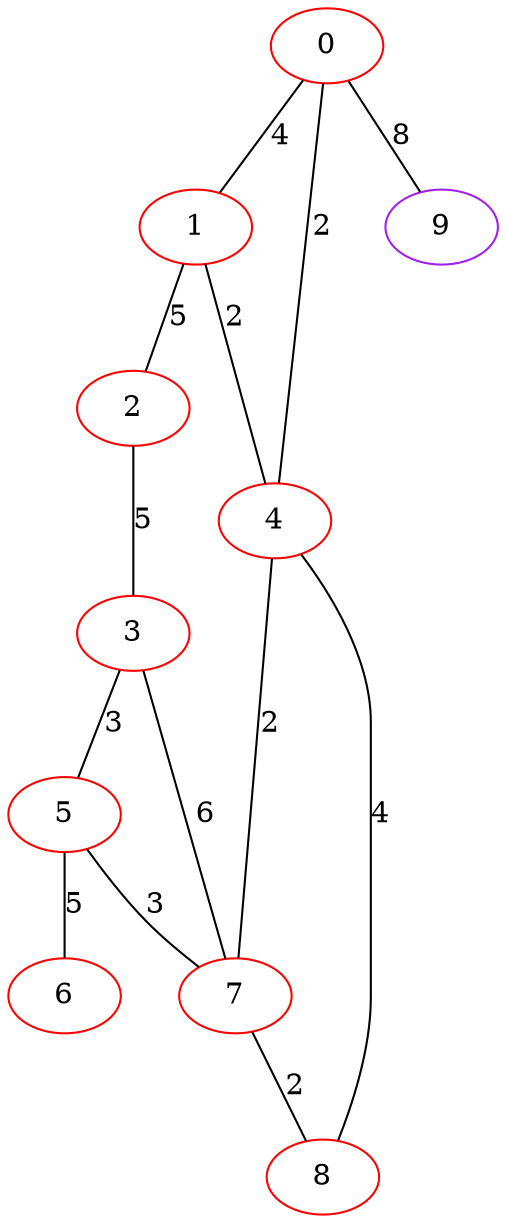 graph "" {
0 [color=red, weight=1];
1 [color=red, weight=1];
2 [color=red, weight=1];
3 [color=red, weight=1];
4 [color=red, weight=1];
5 [color=red, weight=1];
6 [color=red, weight=1];
7 [color=red, weight=1];
8 [color=red, weight=1];
9 [color=purple, weight=4];
0 -- 1  [key=0, label=4];
0 -- 4  [key=0, label=2];
0 -- 9  [key=0, label=8];
1 -- 2  [key=0, label=5];
1 -- 4  [key=0, label=2];
2 -- 3  [key=0, label=5];
3 -- 5  [key=0, label=3];
3 -- 7  [key=0, label=6];
4 -- 8  [key=0, label=4];
4 -- 7  [key=0, label=2];
5 -- 6  [key=0, label=5];
5 -- 7  [key=0, label=3];
7 -- 8  [key=0, label=2];
}
